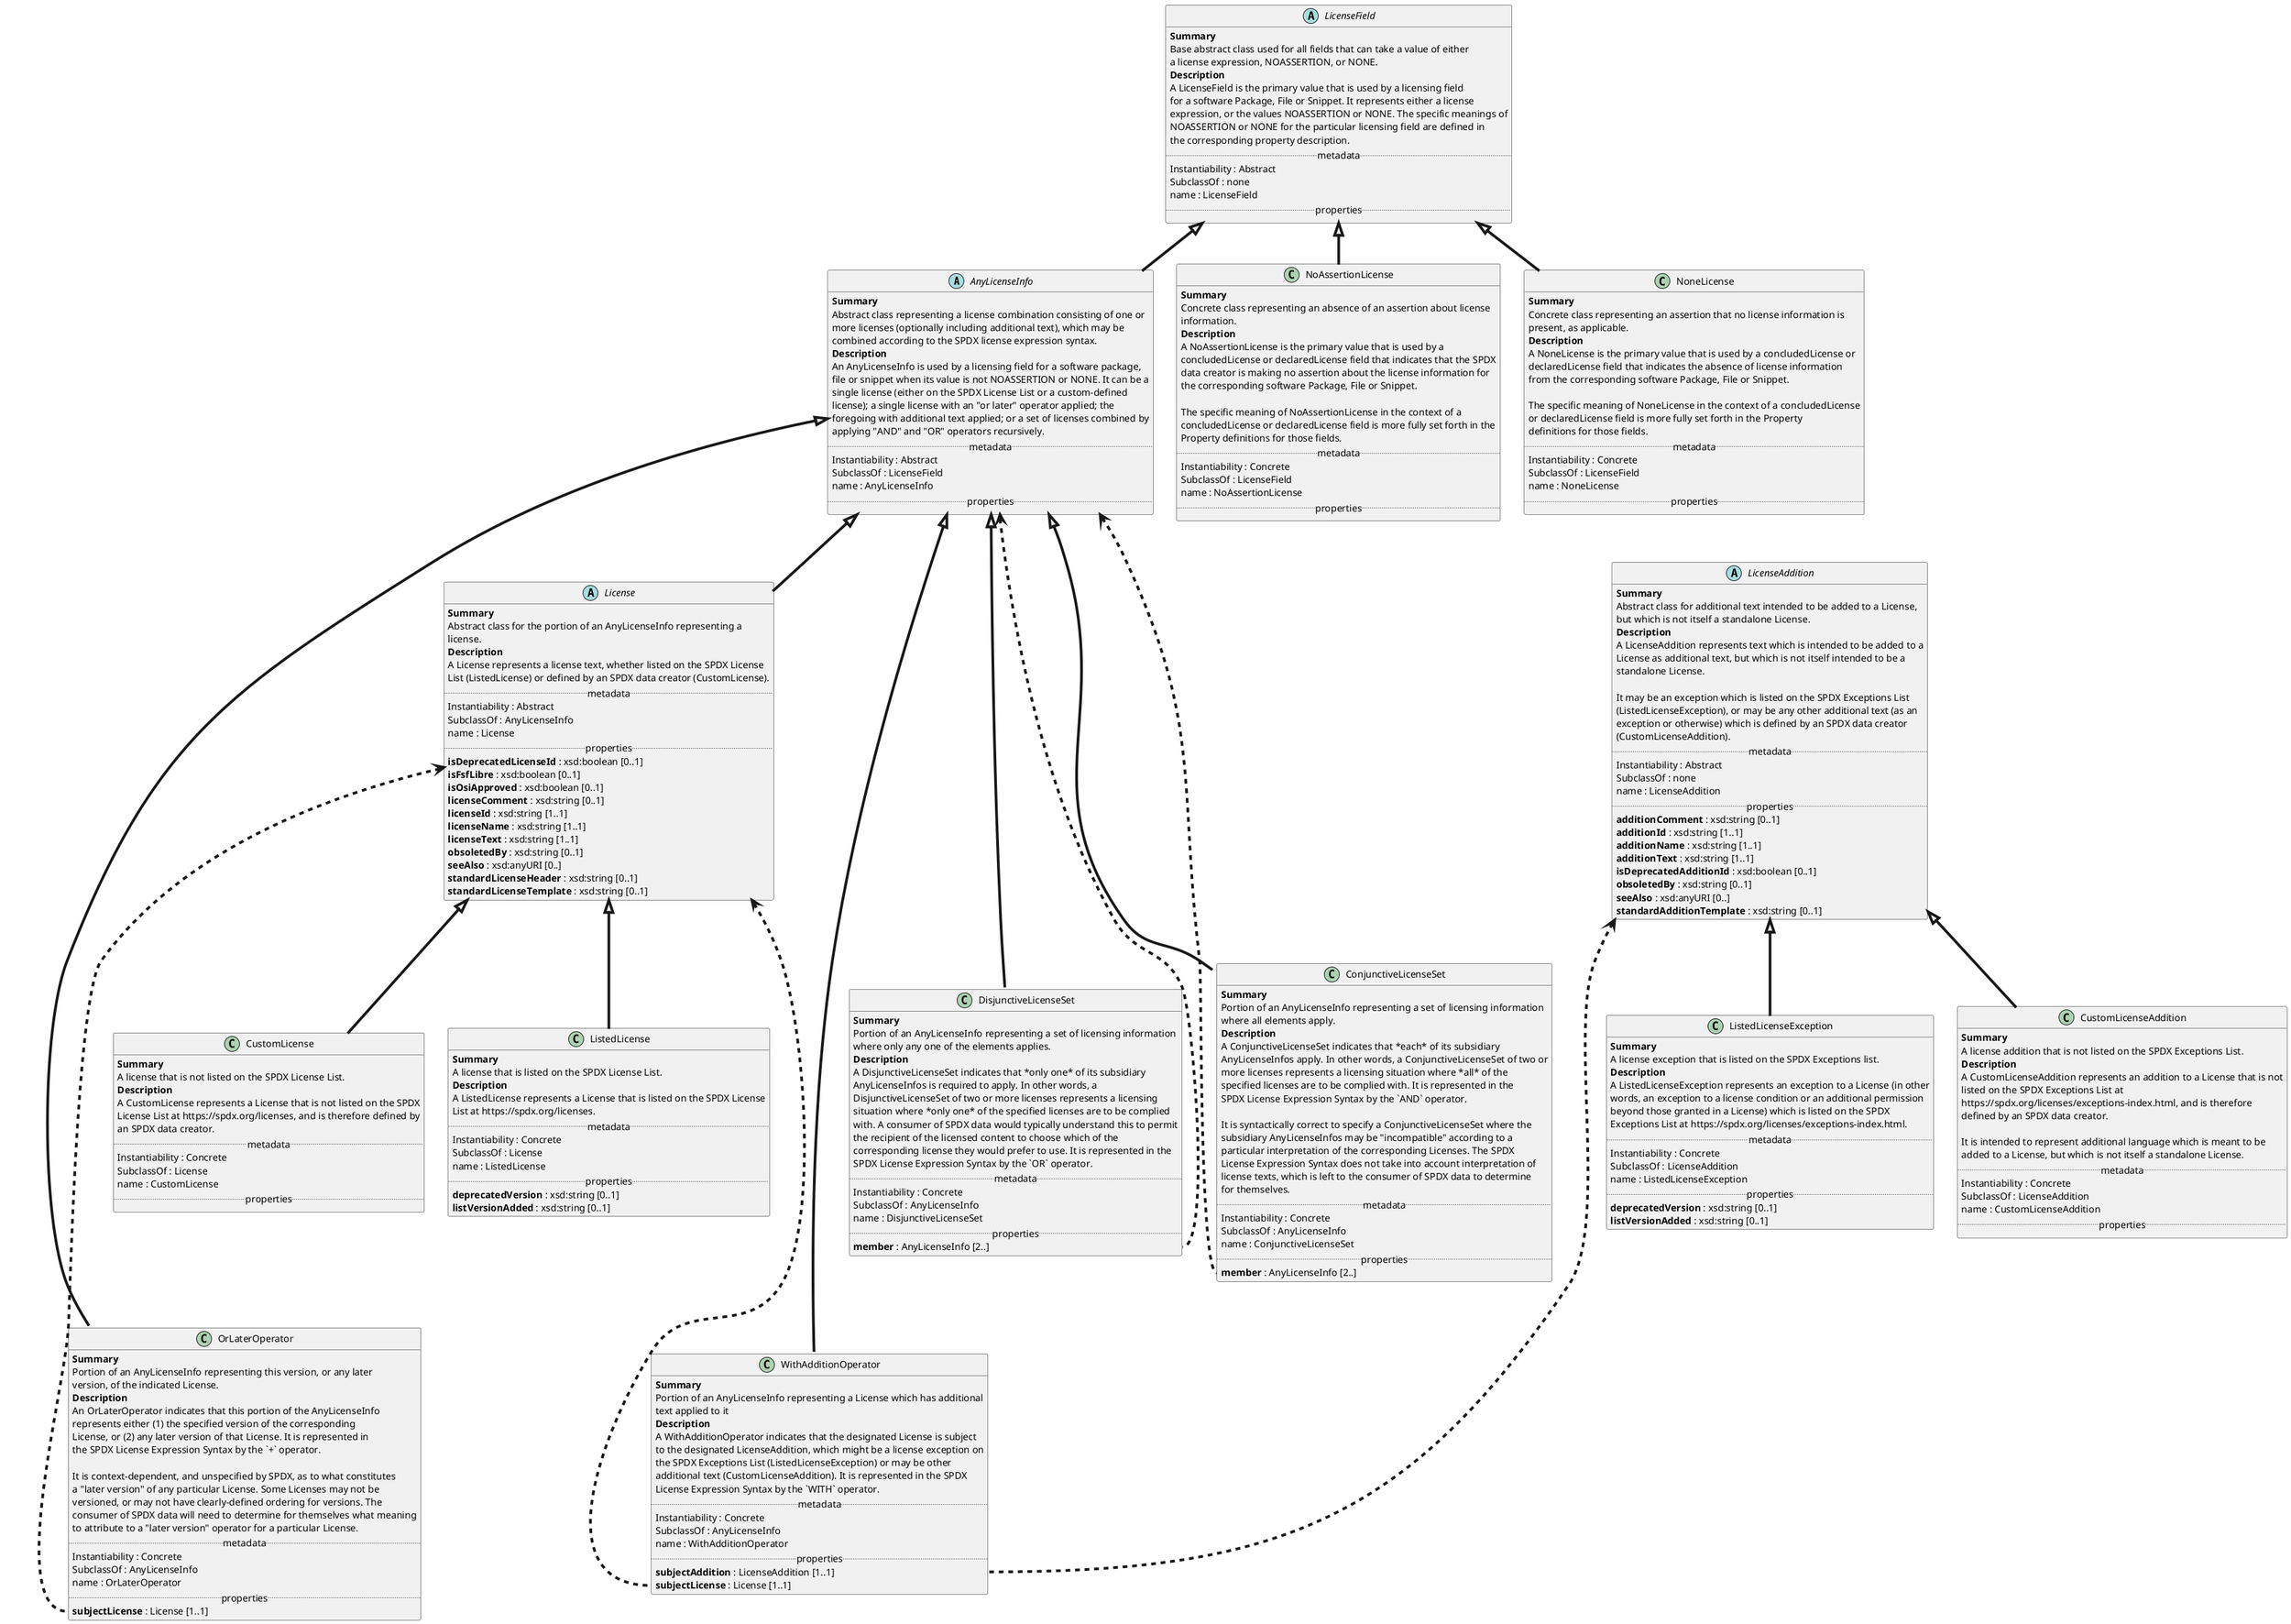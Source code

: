 @startuml
skinparam packageStyle rectangle
set separator none
' vocabulary
' classes
together {
abstract AnyLicenseInfo {
<b>Summary</b>
Abstract class representing a license combination consisting of one or
more licenses (optionally including additional text), which may be
combined according to the SPDX license expression syntax.
<b>Description</b>
An AnyLicenseInfo is used by a licensing field for a software package,
file or snippet when its value is not NOASSERTION or NONE. It can be a
single license (either on the SPDX License List or a custom-defined
license); a single license with an "or later" operator applied; the
foregoing with additional text applied; or a set of licenses combined by
applying "AND" and "OR" operators recursively.
.. metadata ..
    Instantiability : Abstract
    SubclassOf : LicenseField
    name : AnyLicenseInfo
.. properties ..
}
class ConjunctiveLicenseSet {
<b>Summary</b>
Portion of an AnyLicenseInfo representing a set of licensing information
where all elements apply.
<b>Description</b>
A ConjunctiveLicenseSet indicates that *each* of its subsidiary
AnyLicenseInfos apply. In other words, a ConjunctiveLicenseSet of two or
more licenses represents a licensing situation where *all* of the
specified licenses are to be complied with. It is represented in the
SPDX License Expression Syntax by the `AND` operator.

It is syntactically correct to specify a ConjunctiveLicenseSet where the
subsidiary AnyLicenseInfos may be "incompatible" according to a
particular interpretation of the corresponding Licenses. The SPDX
License Expression Syntax does not take into account interpretation of
license texts, which is left to the consumer of SPDX data to determine
for themselves.
.. metadata ..
    Instantiability : Concrete
    SubclassOf : AnyLicenseInfo
    name : ConjunctiveLicenseSet
.. properties ..
    <b>member </b>: AnyLicenseInfo [2..]
}
"AnyLicenseInfo" <-[dashed,thickness=4]-- "ConjunctiveLicenseSet::member"
class CustomLicense {
<b>Summary</b>
A license that is not listed on the SPDX License List.
<b>Description</b>
A CustomLicense represents a License that is not listed on the SPDX
License List at https://spdx.org/licenses, and is therefore defined by
an SPDX data creator.
.. metadata ..
    Instantiability : Concrete
    SubclassOf : License
    name : CustomLicense
.. properties ..
}
class CustomLicenseAddition {
<b>Summary</b>
A license addition that is not listed on the SPDX Exceptions List.
<b>Description</b>
A CustomLicenseAddition represents an addition to a License that is not
listed on the SPDX Exceptions List at
https://spdx.org/licenses/exceptions-index.html, and is therefore
defined by an SPDX data creator.

It is intended to represent additional language which is meant to be
added to a License, but which is not itself a standalone License.
.. metadata ..
    Instantiability : Concrete
    SubclassOf : LicenseAddition
    name : CustomLicenseAddition
.. properties ..
}
class DisjunctiveLicenseSet {
<b>Summary</b>
Portion of an AnyLicenseInfo representing a set of licensing information
where only any one of the elements applies.
<b>Description</b>
A DisjunctiveLicenseSet indicates that *only one* of its subsidiary
AnyLicenseInfos is required to apply. In other words, a
DisjunctiveLicenseSet of two or more licenses represents a licensing
situation where *only one* of the specified licenses are to be complied
with. A consumer of SPDX data would typically understand this to permit
the recipient of the licensed content to choose which of the
corresponding license they would prefer to use. It is represented in the
SPDX License Expression Syntax by the `OR` operator.
.. metadata ..
    Instantiability : Concrete
    SubclassOf : AnyLicenseInfo
    name : DisjunctiveLicenseSet
.. properties ..
    <b>member </b>: AnyLicenseInfo [2..]
}
"AnyLicenseInfo" <-[dashed,thickness=4]-- "DisjunctiveLicenseSet::member"
abstract License {
<b>Summary</b>
Abstract class for the portion of an AnyLicenseInfo representing a
license.
<b>Description</b>
A License represents a license text, whether listed on the SPDX License
List (ListedLicense) or defined by an SPDX data creator (CustomLicense).
.. metadata ..
    Instantiability : Abstract
    SubclassOf : AnyLicenseInfo
    name : License
.. properties ..
    <b>isDeprecatedLicenseId </b>: xsd:boolean [0..1]
    <b>isFsfLibre </b>: xsd:boolean [0..1]
    <b>isOsiApproved </b>: xsd:boolean [0..1]
    <b>licenseComment </b>: xsd:string [0..1]
    <b>licenseId </b>: xsd:string [1..1]
    <b>licenseName </b>: xsd:string [1..1]
    <b>licenseText </b>: xsd:string [1..1]
    <b>obsoletedBy </b>: xsd:string [0..1]
    <b>seeAlso </b>: xsd:anyURI [0..]
    <b>standardLicenseHeader </b>: xsd:string [0..1]
    <b>standardLicenseTemplate </b>: xsd:string [0..1]
}
abstract LicenseAddition {
<b>Summary</b>
Abstract class for additional text intended to be added to a License,
but which is not itself a standalone License.
<b>Description</b>
A LicenseAddition represents text which is intended to be added to a
License as additional text, but which is not itself intended to be a
standalone License.

It may be an exception which is listed on the SPDX Exceptions List
(ListedLicenseException), or may be any other additional text (as an
exception or otherwise) which is defined by an SPDX data creator
(CustomLicenseAddition).
.. metadata ..
    Instantiability : Abstract
    SubclassOf : none
    name : LicenseAddition
.. properties ..
    <b>additionComment </b>: xsd:string [0..1]
    <b>additionId </b>: xsd:string [1..1]
    <b>additionName </b>: xsd:string [1..1]
    <b>additionText </b>: xsd:string [1..1]
    <b>isDeprecatedAdditionId </b>: xsd:boolean [0..1]
    <b>obsoletedBy </b>: xsd:string [0..1]
    <b>seeAlso </b>: xsd:anyURI [0..]
    <b>standardAdditionTemplate </b>: xsd:string [0..1]
}
abstract LicenseField {
<b>Summary</b>
Base abstract class used for all fields that can take a value of either
a license expression, NOASSERTION, or NONE.
<b>Description</b>
A LicenseField is the primary value that is used by a licensing field
for a software Package, File or Snippet. It represents either a license
expression, or the values NOASSERTION or NONE. The specific meanings of
NOASSERTION or NONE for the particular licensing field are defined in
the corresponding property description.
.. metadata ..
    Instantiability : Abstract
    SubclassOf : none
    name : LicenseField
.. properties ..
}
class ListedLicense {
<b>Summary</b>
A license that is listed on the SPDX License List.
<b>Description</b>
A ListedLicense represents a License that is listed on the SPDX License
List at https://spdx.org/licenses.
.. metadata ..
    Instantiability : Concrete
    SubclassOf : License
    name : ListedLicense
.. properties ..
    <b>deprecatedVersion </b>: xsd:string [0..1]
    <b>listVersionAdded </b>: xsd:string [0..1]
}
class ListedLicenseException {
<b>Summary</b>
A license exception that is listed on the SPDX Exceptions list.
<b>Description</b>
A ListedLicenseException represents an exception to a License (in other
words, an exception to a license condition or an additional permission
beyond those granted in a License) which is listed on the SPDX
Exceptions List at https://spdx.org/licenses/exceptions-index.html.
.. metadata ..
    Instantiability : Concrete
    SubclassOf : LicenseAddition
    name : ListedLicenseException
.. properties ..
    <b>deprecatedVersion </b>: xsd:string [0..1]
    <b>listVersionAdded </b>: xsd:string [0..1]
}
class NoAssertionLicense {
<b>Summary</b>
Concrete class representing an absence of an assertion about license
information.
<b>Description</b>
A NoAssertionLicense is the primary value that is used by a
concludedLicense or declaredLicense field that indicates that the SPDX
data creator is making no assertion about the license information for
the corresponding software Package, File or Snippet.

The specific meaning of NoAssertionLicense in the context of a
concludedLicense or declaredLicense field is more fully set forth in the
Property definitions for those fields.
.. metadata ..
    Instantiability : Concrete
    SubclassOf : LicenseField
    name : NoAssertionLicense
.. properties ..
}
class NoneLicense {
<b>Summary</b>
Concrete class representing an assertion that no license information is
present, as applicable.
<b>Description</b>
A NoneLicense is the primary value that is used by a concludedLicense or
declaredLicense field that indicates the absence of license information
from the corresponding software Package, File or Snippet.

The specific meaning of NoneLicense in the context of a concludedLicense
or declaredLicense field is more fully set forth in the Property
definitions for those fields.
.. metadata ..
    Instantiability : Concrete
    SubclassOf : LicenseField
    name : NoneLicense
.. properties ..
}
class OrLaterOperator {
<b>Summary</b>
Portion of an AnyLicenseInfo representing this version, or any later
version, of the indicated License.
<b>Description</b>
An OrLaterOperator indicates that this portion of the AnyLicenseInfo
represents either (1) the specified version of the corresponding
License, or (2) any later version of that License. It is represented in
the SPDX License Expression Syntax by the `+` operator.

It is context-dependent, and unspecified by SPDX, as to what constitutes
a "later version" of any particular License. Some Licenses may not be
versioned, or may not have clearly-defined ordering for versions. The
consumer of SPDX data will need to determine for themselves what meaning
to attribute to a "later version" operator for a particular License.
.. metadata ..
    Instantiability : Concrete
    SubclassOf : AnyLicenseInfo
    name : OrLaterOperator
.. properties ..
    <b>subjectLicense </b>: License [1..1]
}
"License" <-[dashed,thickness=4]-- "OrLaterOperator::subjectLicense"
class WithAdditionOperator {
<b>Summary</b>
Portion of an AnyLicenseInfo representing a License which has additional
text applied to it
<b>Description</b>
A WithAdditionOperator indicates that the designated License is subject
to the designated LicenseAddition, which might be a license exception on
the SPDX Exceptions List (ListedLicenseException) or may be other
additional text (CustomLicenseAddition). It is represented in the SPDX
License Expression Syntax by the `WITH` operator.
.. metadata ..
    Instantiability : Concrete
    SubclassOf : AnyLicenseInfo
    name : WithAdditionOperator
.. properties ..
    <b>subjectAddition </b>: LicenseAddition [1..1]
    <b>subjectLicense </b>: License [1..1]
}
"LicenseAddition" <-[dashed,thickness=4]-- "WithAdditionOperator::subjectAddition"
"License" <-[dashed,thickness=4]-- "WithAdditionOperator::subjectLicense"
}
"LicenseField" <|-[thickness=4]- "AnyLicenseInfo"
"AnyLicenseInfo" <|-[thickness=4]- "ConjunctiveLicenseSet"
"License" <|-[thickness=4]- "CustomLicense"
"LicenseAddition" <|-[thickness=4]- "CustomLicenseAddition"
"AnyLicenseInfo" <|-[thickness=4]- "DisjunctiveLicenseSet"
"AnyLicenseInfo" <|-[thickness=4]- "License"
"License" <|-[thickness=4]- "ListedLicense"
"LicenseAddition" <|-[thickness=4]- "ListedLicenseException"
"LicenseField" <|-[thickness=4]- "NoAssertionLicense"
"LicenseField" <|-[thickness=4]- "NoneLicense"
"AnyLicenseInfo" <|-[thickness=4]- "OrLaterOperator"
"AnyLicenseInfo" <|-[thickness=4]- "WithAdditionOperator"
@enduml
